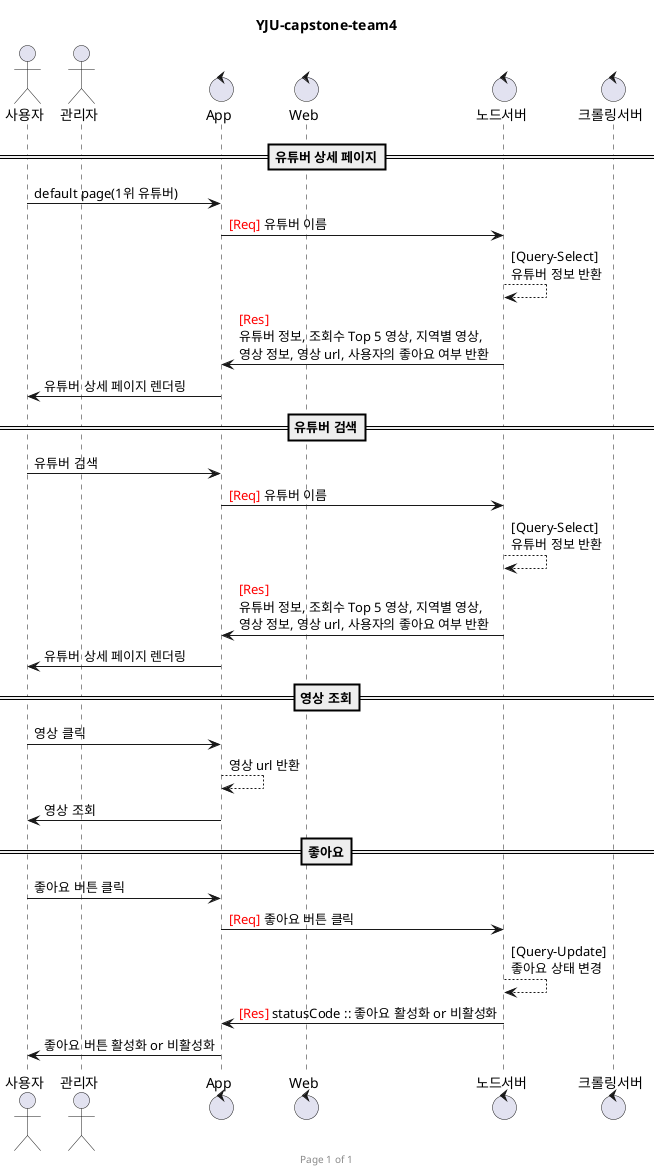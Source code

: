 @startuml

title YJU-capstone-team4
footer Page %page% of %lastpage%

actor 사용자 as User
actor 관리자 as Admin

control App
control Web
control 노드서버 as Node
control 크롤링서버 as Lamda

==유튜버 상세 페이지==
User -> App : default page(1위 유튜버)
    App -> Node : <font color=red>[Req]</font> 유튜버 이름
        Node --> Node : [Query-Select]\n유튜버 정보 반환
    Node -> App : <font color=red>[Res]</font>\n유튜버 정보, 조회수 Top 5 영상, 지역별 영상,\n영상 정보, 영상 url, 사용자의 좋아요 여부 반환
App -> User : 유튜버 상세 페이지 렌더링

==유튜버 검색==
User -> App : 유튜버 검색
    App -> Node : <font color=red>[Req]</font> 유튜버 이름
        Node --> Node : [Query-Select]\n유튜버 정보 반환
    Node -> App : <font color=red>[Res]</font>\n유튜버 정보, 조회수 Top 5 영상, 지역별 영상,\n영상 정보, 영상 url, 사용자의 좋아요 여부 반환
App -> User : 유튜버 상세 페이지 렌더링

==영상 조회==
User -> App : 영상 클릭
    App --> App : 영상 url 반환
App -> User : 영상 조회

==좋아요==
User -> App : 좋아요 버튼 클릭
    App -> Node : <font color=red>[Req]</font> 좋아요 버튼 클릭
        Node --> Node : [Query-Update]\n좋아요 상태 변경
    Node -> App : <font color=red>[Res]</font> statusCode :: 좋아요 활성화 or 비활성화
App -> User : 좋아요 버튼 활성화 or 비활성화

@enduml